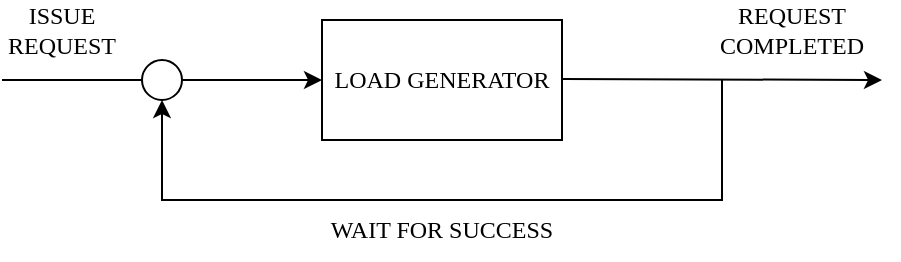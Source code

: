 <mxfile version="21.2.7" type="device">
  <diagram name="Page-1" id="JVGbLVhsL6bFwBts_vWZ">
    <mxGraphModel dx="954" dy="591" grid="1" gridSize="10" guides="1" tooltips="1" connect="1" arrows="1" fold="1" page="1" pageScale="1" pageWidth="827" pageHeight="1169" math="0" shadow="0">
      <root>
        <mxCell id="0" />
        <mxCell id="1" parent="0" />
        <mxCell id="QNitlHMN4t3wEMtcTA2c-1" value="LOAD GENERATOR" style="rounded=0;whiteSpace=wrap;html=1;fontFamily=Computer Modern;fontSource=https%3A%2F%2Ffonts.googleapis.com%2Fcss%3Ffamily%3DComputer%2BModern;" parent="1" vertex="1">
          <mxGeometry x="320" y="90" width="120" height="60" as="geometry" />
        </mxCell>
        <mxCell id="QNitlHMN4t3wEMtcTA2c-2" value="" style="ellipse;whiteSpace=wrap;html=1;aspect=fixed;fontFamily=Computer Modern;fontSource=https%3A%2F%2Ffonts.googleapis.com%2Fcss%3Ffamily%3DComputer%2BModern;" parent="1" vertex="1">
          <mxGeometry x="230" y="110" width="20" height="20" as="geometry" />
        </mxCell>
        <mxCell id="QNitlHMN4t3wEMtcTA2c-3" value="" style="endArrow=classic;html=1;rounded=0;entryX=0;entryY=0.5;entryDx=0;entryDy=0;fontFamily=Computer Modern;fontSource=https%3A%2F%2Ffonts.googleapis.com%2Fcss%3Ffamily%3DComputer%2BModern;" parent="1" target="QNitlHMN4t3wEMtcTA2c-1" edge="1">
          <mxGeometry width="50" height="50" relative="1" as="geometry">
            <mxPoint x="250" y="120" as="sourcePoint" />
            <mxPoint x="300" y="70" as="targetPoint" />
          </mxGeometry>
        </mxCell>
        <mxCell id="QNitlHMN4t3wEMtcTA2c-4" value="" style="endArrow=classic;html=1;rounded=0;fontFamily=Computer Modern;fontSource=https%3A%2F%2Ffonts.googleapis.com%2Fcss%3Ffamily%3DComputer%2BModern;" parent="1" edge="1">
          <mxGeometry width="50" height="50" relative="1" as="geometry">
            <mxPoint x="440" y="119.5" as="sourcePoint" />
            <mxPoint x="600" y="120" as="targetPoint" />
          </mxGeometry>
        </mxCell>
        <mxCell id="QNitlHMN4t3wEMtcTA2c-5" value="" style="endArrow=none;html=1;rounded=0;entryX=0;entryY=0.5;entryDx=0;entryDy=0;fontFamily=Computer Modern;fontSource=https%3A%2F%2Ffonts.googleapis.com%2Fcss%3Ffamily%3DComputer%2BModern;" parent="1" target="QNitlHMN4t3wEMtcTA2c-2" edge="1">
          <mxGeometry width="50" height="50" relative="1" as="geometry">
            <mxPoint x="160" y="120" as="sourcePoint" />
            <mxPoint x="210" y="70" as="targetPoint" />
          </mxGeometry>
        </mxCell>
        <mxCell id="QNitlHMN4t3wEMtcTA2c-6" value="" style="endArrow=classic;html=1;rounded=0;entryX=0.5;entryY=1;entryDx=0;entryDy=0;fontFamily=Computer Modern;fontSource=https%3A%2F%2Ffonts.googleapis.com%2Fcss%3Ffamily%3DComputer%2BModern;" parent="1" target="QNitlHMN4t3wEMtcTA2c-2" edge="1">
          <mxGeometry width="50" height="50" relative="1" as="geometry">
            <mxPoint x="520" y="120" as="sourcePoint" />
            <mxPoint x="240" y="200" as="targetPoint" />
            <Array as="points">
              <mxPoint x="520" y="180" />
              <mxPoint x="240" y="180" />
            </Array>
          </mxGeometry>
        </mxCell>
        <mxCell id="QNitlHMN4t3wEMtcTA2c-7" value="WAIT FOR SUCCESS" style="text;html=1;strokeColor=none;fillColor=none;align=center;verticalAlign=middle;whiteSpace=wrap;rounded=0;fontFamily=Computer Modern;fontSource=https%3A%2F%2Ffonts.googleapis.com%2Fcss%3Ffamily%3DComputer%2BModern;" parent="1" vertex="1">
          <mxGeometry x="305" y="180" width="150" height="30" as="geometry" />
        </mxCell>
        <mxCell id="QNitlHMN4t3wEMtcTA2c-8" value="ISSUE REQUEST" style="text;html=1;strokeColor=none;fillColor=none;align=center;verticalAlign=middle;whiteSpace=wrap;rounded=0;fontFamily=Computer Modern;fontSource=https%3A%2F%2Ffonts.googleapis.com%2Fcss%3Ffamily%3DComputer%2BModern;" parent="1" vertex="1">
          <mxGeometry x="160" y="80" width="60" height="30" as="geometry" />
        </mxCell>
        <mxCell id="QNitlHMN4t3wEMtcTA2c-9" value="REQUEST COMPLETED" style="text;html=1;strokeColor=none;fillColor=none;align=center;verticalAlign=middle;whiteSpace=wrap;rounded=0;fontFamily=Computer Modern;fontSource=https%3A%2F%2Ffonts.googleapis.com%2Fcss%3Ffamily%3DComputer%2BModern;" parent="1" vertex="1">
          <mxGeometry x="520" y="80" width="70" height="30" as="geometry" />
        </mxCell>
      </root>
    </mxGraphModel>
  </diagram>
</mxfile>
